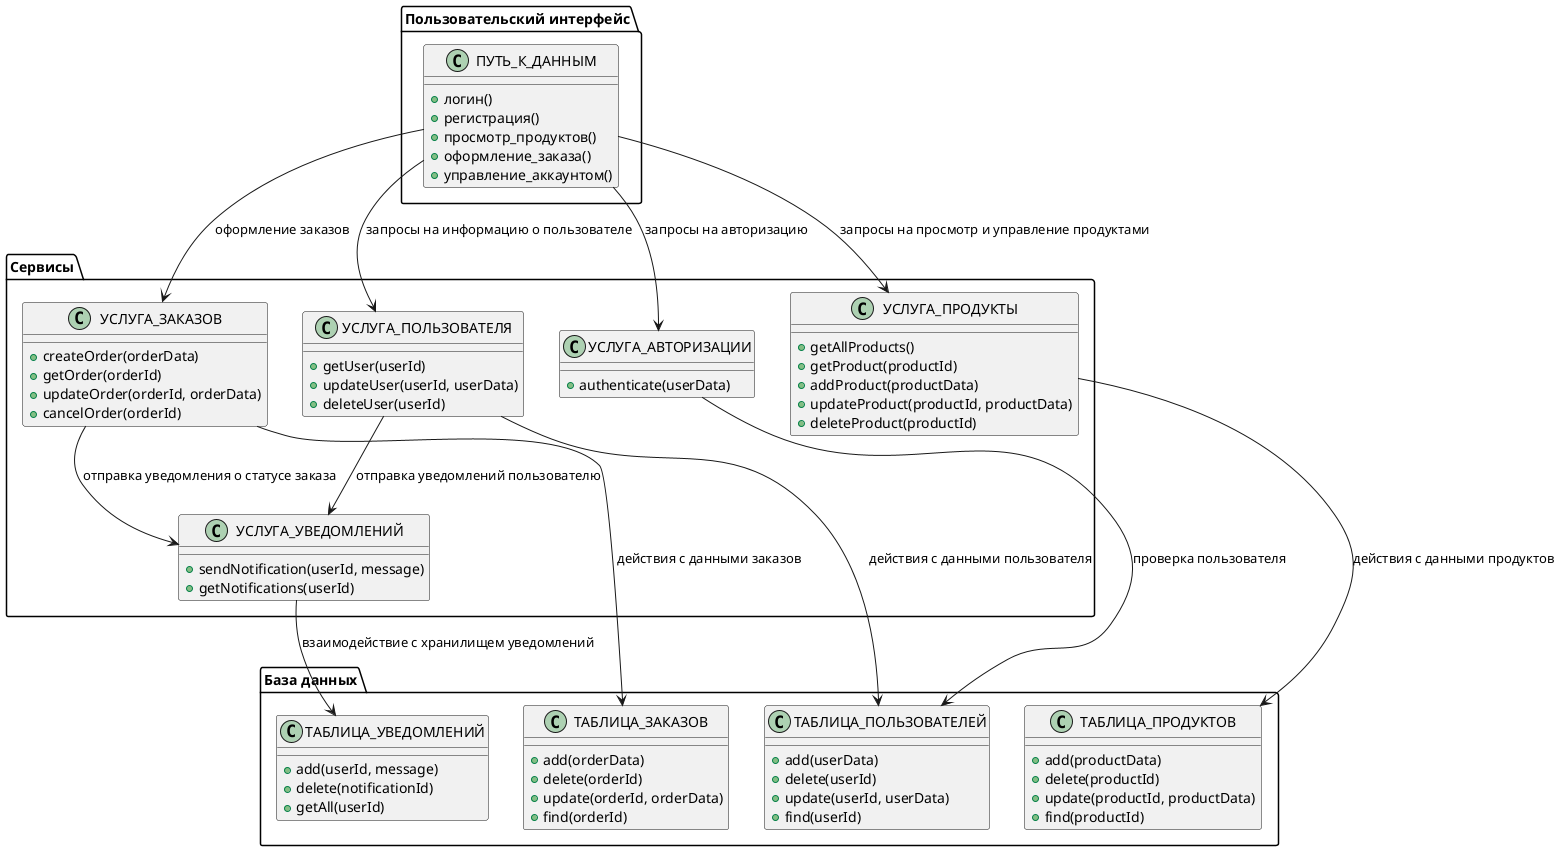@startuml
!define RECTANGLE class

package "Пользовательский интерфейс" {
    RECTANGLE ПУТЬ_К_ДАННЫМ {
        + логин()
        + регистрация()
        + просмотр_продуктов()
        + оформление_заказа()
        + управление_аккаунтом()
    }
}

package "Сервисы" {
    RECTANGLE УСЛУГА_АВТОРИЗАЦИИ {
        + authenticate(userData)
    }

    RECTANGLE УСЛУГА_ПОЛЬЗОВАТЕЛЯ {
        + getUser(userId)
        + updateUser(userId, userData)
        + deleteUser(userId)
    }

    RECTANGLE УСЛУГА_ПРОДУКТЫ {
        + getAllProducts()
        + getProduct(productId)
        + addProduct(productData)
        + updateProduct(productId, productData)
        + deleteProduct(productId)
    }

    RECTANGLE УСЛУГА_ЗАКАЗОВ {
        + createOrder(orderData)
        + getOrder(orderId)
        + updateOrder(orderId, orderData)
        + cancelOrder(orderId)
    }

    RECTANGLE УСЛУГА_УВЕДОМЛЕНИЙ {
        + sendNotification(userId, message)
        + getNotifications(userId)
    }
}

package "База данных" {
    RECTANGLE ТАБЛИЦА_ПОЛЬЗОВАТЕЛЕЙ {
        + add(userData)
        + delete(userId)
        + update(userId, userData)
        + find(userId)
    }

    RECTANGLE ТАБЛИЦА_ПРОДУКТОВ {
        + add(productData)
        + delete(productId)
        + update(productId, productData)
        + find(productId)
    }

    RECTANGLE ТАБЛИЦА_ЗАКАЗОВ {
        + add(orderData)
        + delete(orderId)
        + update(orderId, orderData)
        + find(orderId)
    }

    RECTANGLE ТАБЛИЦА_УВЕДОМЛЕНИЙ {
        + add(userId, message)
        + delete(notificationId)
        + getAll(userId)
    }
}

ПУТЬ_К_ДАННЫМ --> УСЛУГА_АВТОРИЗАЦИИ: запросы на авторизацию
УСЛУГА_АВТОРИЗАЦИИ --> ТАБЛИЦА_ПОЛЬЗОВАТЕЛЕЙ: проверка пользователя

ПУТЬ_К_ДАННЫМ --> УСЛУГА_ПОЛЬЗОВАТЕЛЯ: запросы на информацию о пользователе
УСЛУГА_ПОЛЬЗОВАТЕЛЯ --> ТАБЛИЦА_ПОЛЬЗОВАТЕЛЕЙ: действия с данными пользователя

ПУТЬ_К_ДАННЫМ --> УСЛУГА_ПРОДУКТЫ: запросы на просмотр и управление продуктами
УСЛУГА_ПРОДУКТЫ --> ТАБЛИЦА_ПРОДУКТОВ: действия с данными продуктов

ПУТЬ_К_ДАННЫМ --> УСЛУГА_ЗАКАЗОВ: оформление заказов
УСЛУГА_ЗАКАЗОВ --> ТАБЛИЦА_ЗАКАЗОВ: действия с данными заказов

УСЛУГА_УВЕДОМЛЕНИЙ --> ТАБЛИЦА_УВЕДОМЛЕНИЙ: взаимодействие с хранилищем уведомлений

УСЛУГА_ЗАКАЗОВ --> УСЛУГА_УВЕДОМЛЕНИЙ: отправка уведомления о статусе заказа
УСЛУГА_ПОЛЬЗОВАТЕЛЯ --> УСЛУГА_УВЕДОМЛЕНИЙ: отправка уведомлений пользователю

@enduml